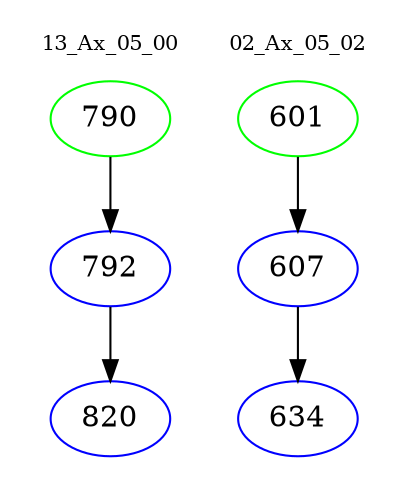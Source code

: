 digraph{
subgraph cluster_0 {
color = white
label = "13_Ax_05_00";
fontsize=10;
T0_790 [label="790", color="green"]
T0_790 -> T0_792 [color="black"]
T0_792 [label="792", color="blue"]
T0_792 -> T0_820 [color="black"]
T0_820 [label="820", color="blue"]
}
subgraph cluster_1 {
color = white
label = "02_Ax_05_02";
fontsize=10;
T1_601 [label="601", color="green"]
T1_601 -> T1_607 [color="black"]
T1_607 [label="607", color="blue"]
T1_607 -> T1_634 [color="black"]
T1_634 [label="634", color="blue"]
}
}
